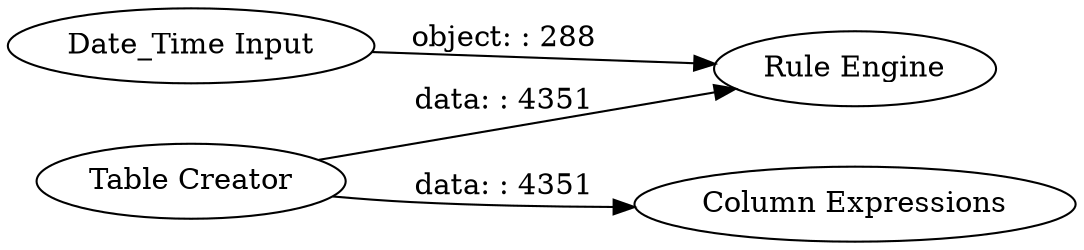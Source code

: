 digraph {
	"1240791582019907698_2" [label="Date_Time Input"]
	"1240791582019907698_5" [label="Column Expressions"]
	"1240791582019907698_4" [label="Rule Engine"]
	"1240791582019907698_1" [label="Table Creator"]
	"1240791582019907698_1" -> "1240791582019907698_4" [label="data: : 4351"]
	"1240791582019907698_2" -> "1240791582019907698_4" [label="object: : 288"]
	"1240791582019907698_1" -> "1240791582019907698_5" [label="data: : 4351"]
	rankdir=LR
}
